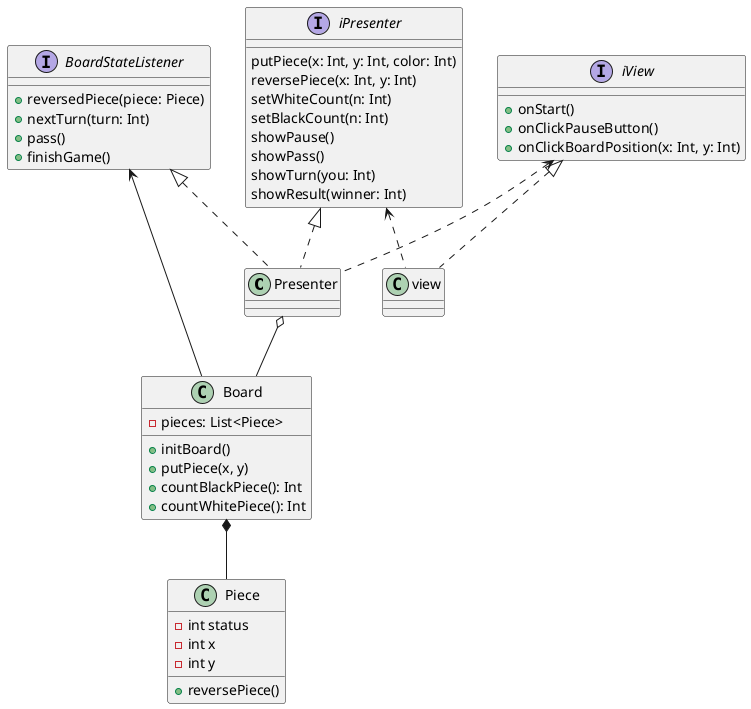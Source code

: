 @startuml
Presenter o-- Board
Board *-- Piece
iView <.. Presenter
iView <|.. view
BoardStateListener <|.. Presenter
BoardStateListener <-- Board
iPresenter <|.. Presenter
iPresenter <.. view

class Board {
    - pieces: List<Piece>
    + initBoard()
    + putPiece(x, y)
    + countBlackPiece(): Int
    + countWhitePiece(): Int
}

interface BoardStateListener {
    + reversedPiece(piece: Piece)
    + nextTurn(turn: Int)
    + pass()
    + finishGame()
}

class Piece {
    - int status
    - int x
    - int y
    + reversePiece()
}

interface iView {
    + onStart()
    + onClickPauseButton()
    + onClickBoardPosition(x: Int, y: Int)
}

class view {}

interface iPresenter {
    putPiece(x: Int, y: Int, color: Int)
    reversePiece(x: Int, y: Int)
    setWhiteCount(n: Int)
    setBlackCount(n: Int)
    showPause()
    showPass()
    showTurn(you: Int)
    showResult(winner: Int)
}
class Presenter {

}
@enduml